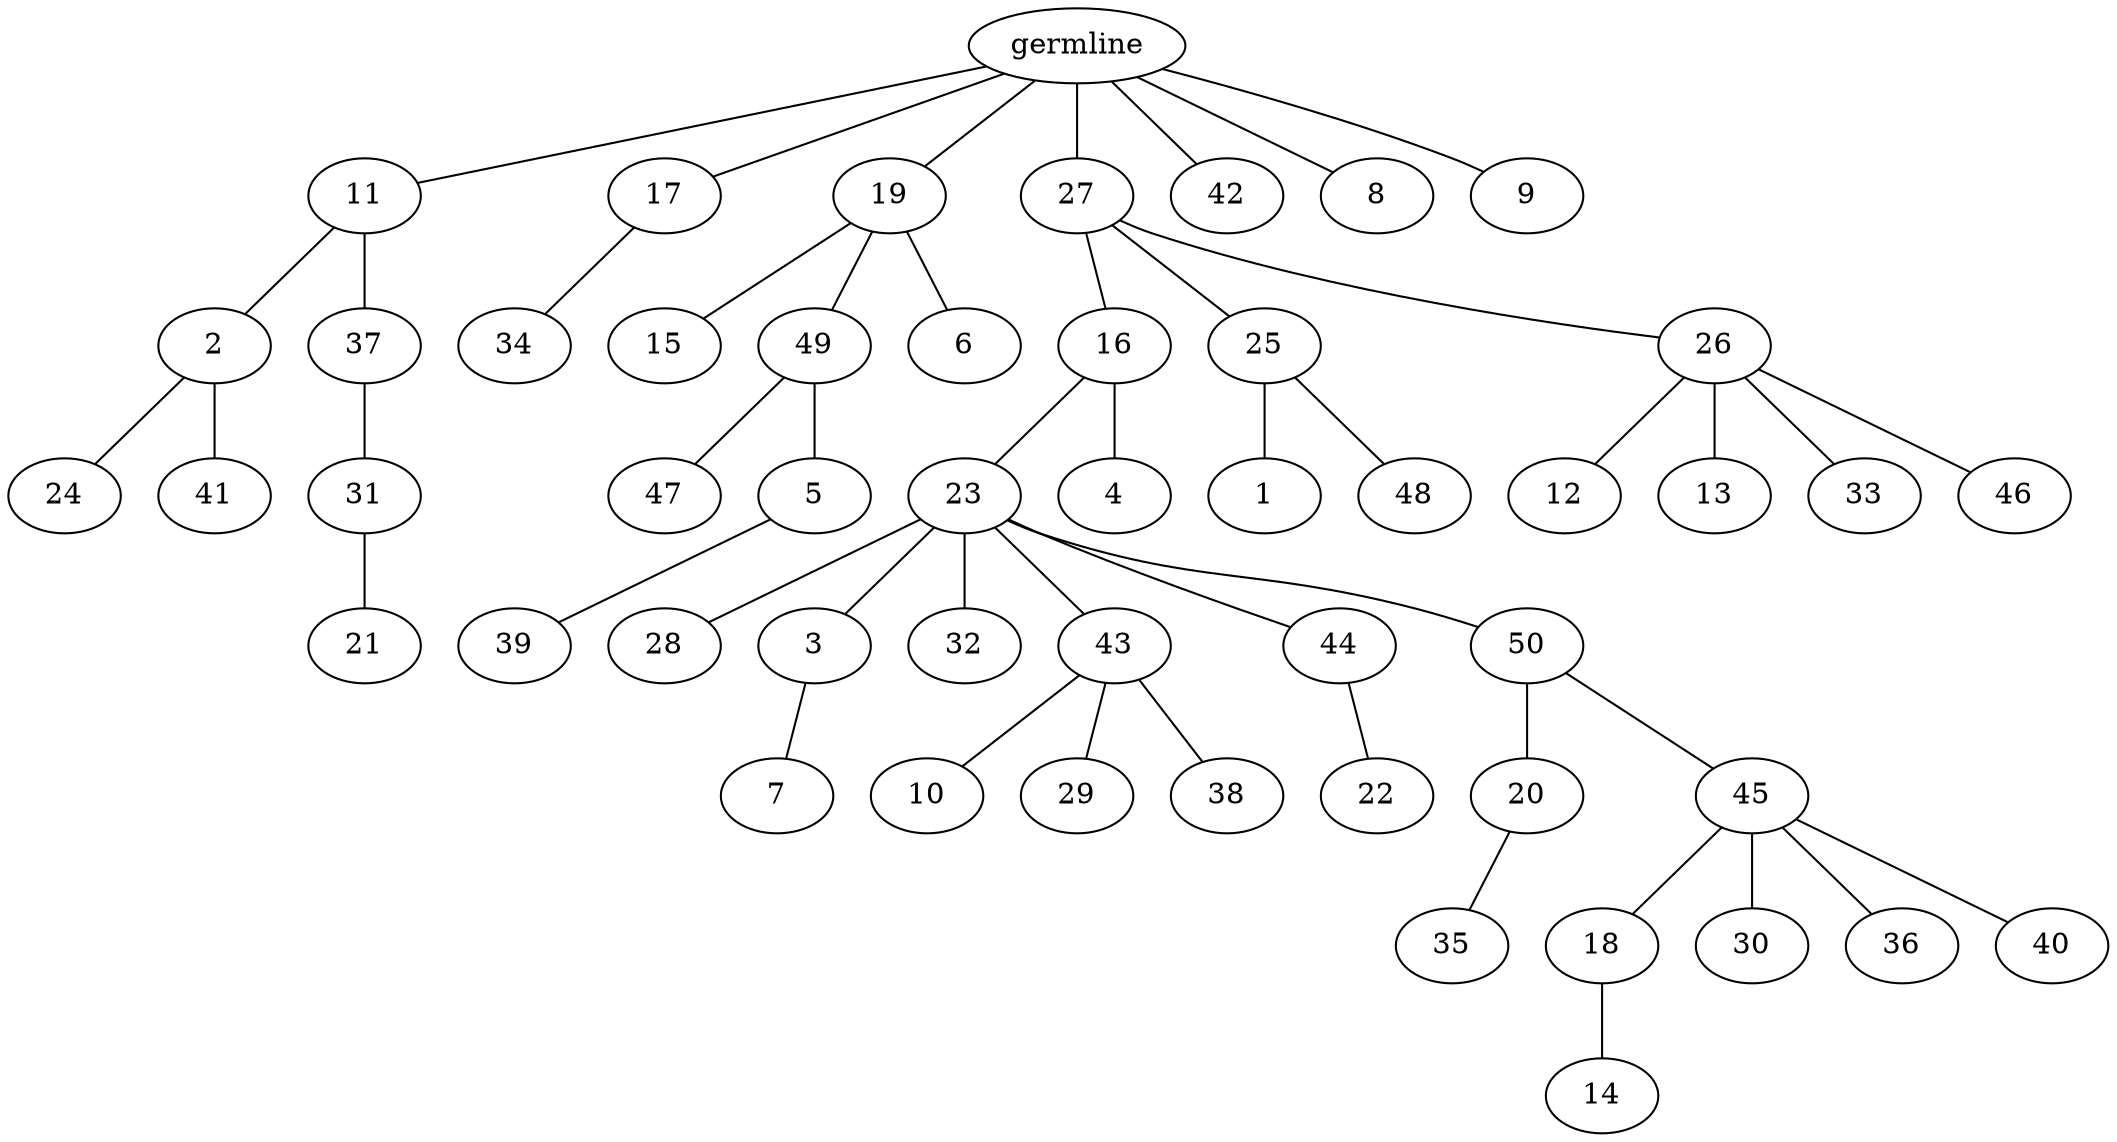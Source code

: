 graph tree {
    "140408061020720" [label="germline"];
    "140408068858928" [label="11"];
    "140408068861904" [label="2"];
    "140408068860656" [label="24"];
    "140408068860512" [label="41"];
    "140408068859552" [label="37"];
    "140408068858160" [label="31"];
    "140408068860416" [label="21"];
    "140408068858784" [label="17"];
    "140408068860176" [label="34"];
    "140408068860848" [label="19"];
    "140408068860944" [label="15"];
    "140408068860752" [label="49"];
    "140408068859072" [label="47"];
    "140408068860800" [label="5"];
    "140408068859744" [label="39"];
    "140408068861616" [label="6"];
    "140408068858736" [label="27"];
    "140408068860992" [label="16"];
    "140408061344976" [label="23"];
    "140408061342048" [label="28"];
    "140408061345456" [label="3"];
    "140408061344208" [label="7"];
    "140408061343248" [label="32"];
    "140408061342912" [label="43"];
    "140408061342384" [label="10"];
    "140408061343344" [label="29"];
    "140408061343584" [label="38"];
    "140408061343728" [label="44"];
    "140408061343104" [label="22"];
    "140408061344016" [label="50"];
    "140408061342288" [label="20"];
    "140408061344784" [label="35"];
    "140408061345264" [label="45"];
    "140408061342672" [label="18"];
    "140408061021584" [label="14"];
    "140408061341856" [label="30"];
    "140408061345168" [label="36"];
    "140408061344448" [label="40"];
    "140408061345744" [label="4"];
    "140408061344256" [label="25"];
    "140408061344352" [label="1"];
    "140408061344544" [label="48"];
    "140408061345600" [label="26"];
    "140408071543008" [label="12"];
    "140408071543584" [label="13"];
    "140408071542384" [label="33"];
    "140408071542672" [label="46"];
    "140408068858064" [label="42"];
    "140408061344832" [label="8"];
    "140408071542480" [label="9"];
    "140408061020720" -- "140408068858928";
    "140408061020720" -- "140408068858784";
    "140408061020720" -- "140408068860848";
    "140408061020720" -- "140408068858736";
    "140408061020720" -- "140408068858064";
    "140408061020720" -- "140408061344832";
    "140408061020720" -- "140408071542480";
    "140408068858928" -- "140408068861904";
    "140408068858928" -- "140408068859552";
    "140408068861904" -- "140408068860656";
    "140408068861904" -- "140408068860512";
    "140408068859552" -- "140408068858160";
    "140408068858160" -- "140408068860416";
    "140408068858784" -- "140408068860176";
    "140408068860848" -- "140408068860944";
    "140408068860848" -- "140408068860752";
    "140408068860848" -- "140408068861616";
    "140408068860752" -- "140408068859072";
    "140408068860752" -- "140408068860800";
    "140408068860800" -- "140408068859744";
    "140408068858736" -- "140408068860992";
    "140408068858736" -- "140408061344256";
    "140408068858736" -- "140408061345600";
    "140408068860992" -- "140408061344976";
    "140408068860992" -- "140408061345744";
    "140408061344976" -- "140408061342048";
    "140408061344976" -- "140408061345456";
    "140408061344976" -- "140408061343248";
    "140408061344976" -- "140408061342912";
    "140408061344976" -- "140408061343728";
    "140408061344976" -- "140408061344016";
    "140408061345456" -- "140408061344208";
    "140408061342912" -- "140408061342384";
    "140408061342912" -- "140408061343344";
    "140408061342912" -- "140408061343584";
    "140408061343728" -- "140408061343104";
    "140408061344016" -- "140408061342288";
    "140408061344016" -- "140408061345264";
    "140408061342288" -- "140408061344784";
    "140408061345264" -- "140408061342672";
    "140408061345264" -- "140408061341856";
    "140408061345264" -- "140408061345168";
    "140408061345264" -- "140408061344448";
    "140408061342672" -- "140408061021584";
    "140408061344256" -- "140408061344352";
    "140408061344256" -- "140408061344544";
    "140408061345600" -- "140408071543008";
    "140408061345600" -- "140408071543584";
    "140408061345600" -- "140408071542384";
    "140408061345600" -- "140408071542672";
}
